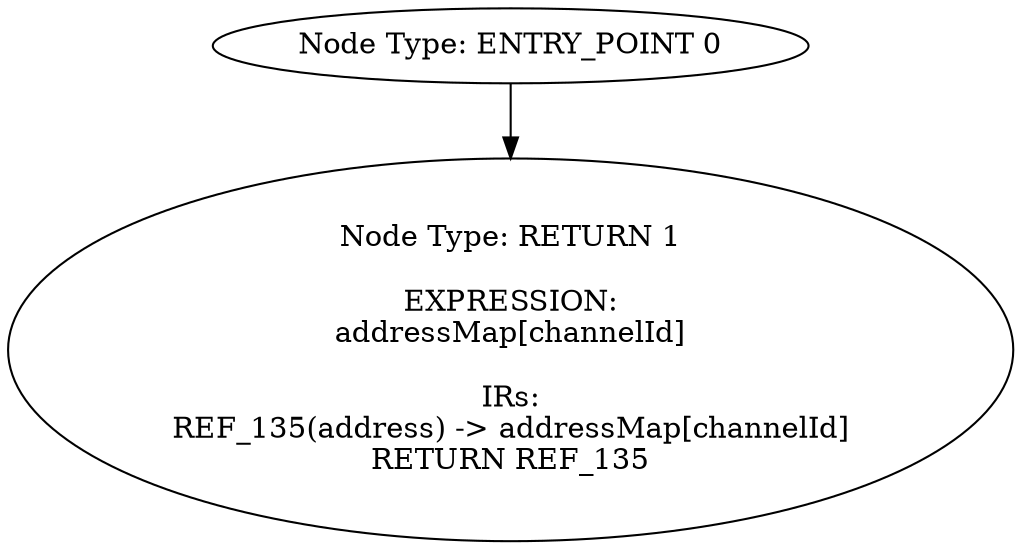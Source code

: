 digraph{
0[label="Node Type: ENTRY_POINT 0
"];
0->1;
1[label="Node Type: RETURN 1

EXPRESSION:
addressMap[channelId]

IRs:
REF_135(address) -> addressMap[channelId]
RETURN REF_135"];
}
